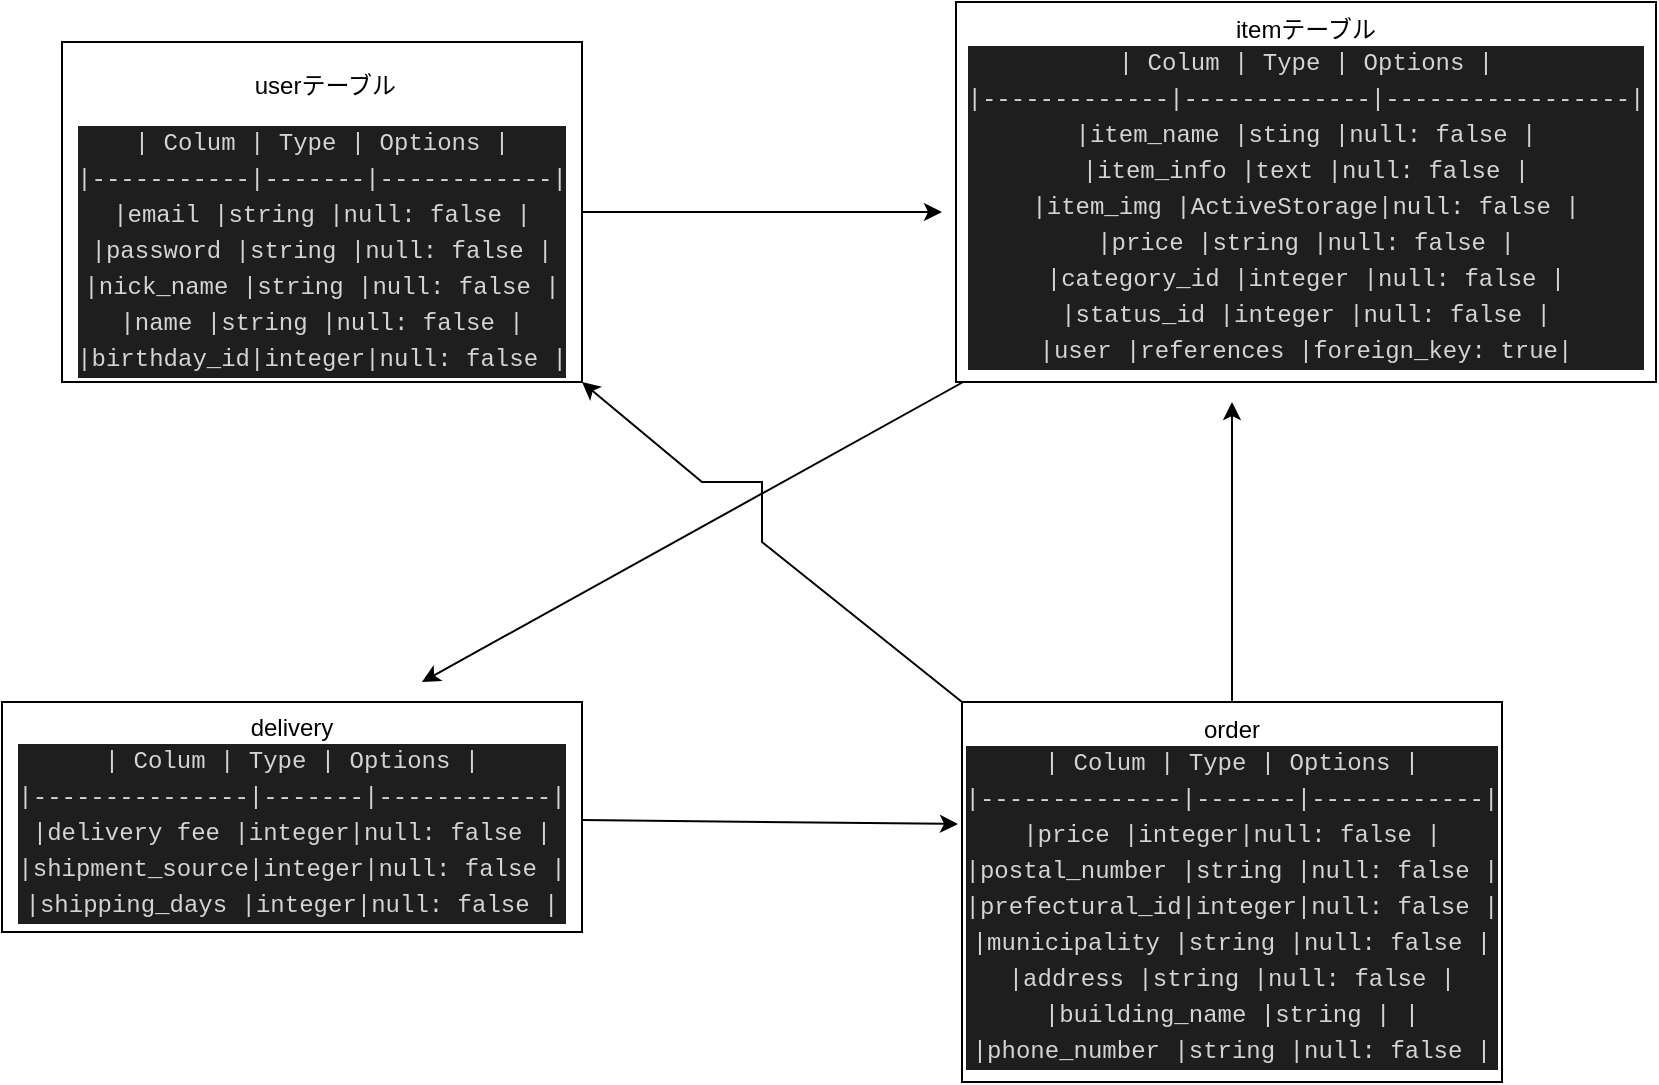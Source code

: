 <mxfile version="13.6.5">
    <diagram id="PVEE-m6z0i9MWGZsdS4O" name="ページ1">
        <mxGraphModel dx="1128" dy="859" grid="1" gridSize="10" guides="1" tooltips="1" connect="1" arrows="1" fold="1" page="1" pageScale="1" pageWidth="827" pageHeight="1169" math="0" shadow="0">
            <root>
                <mxCell id="0"/>
                <mxCell id="1" parent="0"/>
                <mxCell id="32" style="edgeStyle=none;rounded=0;orthogonalLoop=1;jettySize=auto;html=1;" edge="1" parent="1" source="5">
                    <mxGeometry relative="1" as="geometry">
                        <mxPoint x="470" y="275" as="targetPoint"/>
                    </mxGeometry>
                </mxCell>
                <mxCell id="5" value="&lt;p&gt;&amp;nbsp;userテーブル&lt;/p&gt;&lt;div style=&quot;color: rgb(212 , 212 , 212) ; background-color: rgb(30 , 30 , 30) ; font-family: &amp;#34;menlo&amp;#34; , &amp;#34;monaco&amp;#34; , &amp;#34;courier new&amp;#34; , monospace ; line-height: 18px&quot;&gt;&lt;div&gt;| Colum     | Type  | Options    |&lt;/div&gt;&lt;div&gt;|-----------|-------|------------|&lt;/div&gt;&lt;div&gt;|email      |string |null: false |&lt;/div&gt;&lt;div&gt;|password   |string |null: false |&lt;/div&gt;&lt;div&gt;|nick_name  |string |null: false |&lt;/div&gt;&lt;div&gt;|name       |string |null: false |&lt;/div&gt;&lt;div&gt;|birthday_id|integer|null: false |&lt;/div&gt;&lt;/div&gt;" style="whiteSpace=wrap;html=1;" vertex="1" parent="1">
                    <mxGeometry x="30" y="190" width="260" height="170" as="geometry"/>
                </mxCell>
                <mxCell id="17" style="edgeStyle=none;rounded=0;orthogonalLoop=1;jettySize=auto;html=1;" edge="1" parent="1" source="6">
                    <mxGeometry relative="1" as="geometry">
                        <mxPoint x="210" y="510" as="targetPoint"/>
                    </mxGeometry>
                </mxCell>
                <mxCell id="6" value="itemテーブル&lt;br&gt;&lt;div style=&quot;color: rgb(212 , 212 , 212) ; background-color: rgb(30 , 30 , 30) ; font-family: &amp;#34;menlo&amp;#34; , &amp;#34;monaco&amp;#34; , &amp;#34;courier new&amp;#34; , monospace ; line-height: 18px&quot;&gt;&lt;div&gt;| Colum       | Type        | Options         |&lt;/div&gt;&lt;div&gt;|-------------|-------------|-----------------|&lt;/div&gt;&lt;div&gt;|item_name |sting        |null: false      |&lt;/div&gt;&lt;div&gt;|item_info    |text         |null: false      |&lt;/div&gt;&lt;div&gt;|item_img     |ActiveStorage|null: false      |&lt;/div&gt;&lt;div&gt;|price        |string       |null: false      |&lt;/div&gt;&lt;div&gt;|category_id  |integer      |null: false      |&lt;/div&gt;&lt;div&gt;|status_id    |integer      |null: false      |&lt;/div&gt;&lt;div&gt;|user         |references   |foreign_key: true|&lt;/div&gt;&lt;/div&gt;" style="whiteSpace=wrap;html=1;" vertex="1" parent="1">
                    <mxGeometry x="477" y="170" width="350" height="190" as="geometry"/>
                </mxCell>
                <mxCell id="19" style="edgeStyle=none;rounded=0;orthogonalLoop=1;jettySize=auto;html=1;" edge="1" parent="1" source="12">
                    <mxGeometry relative="1" as="geometry">
                        <mxPoint x="615" y="370" as="targetPoint"/>
                    </mxGeometry>
                </mxCell>
                <mxCell id="29" style="edgeStyle=none;rounded=0;orthogonalLoop=1;jettySize=auto;html=1;exitX=0;exitY=0;exitDx=0;exitDy=0;entryX=1;entryY=1;entryDx=0;entryDy=0;" edge="1" parent="1" source="12" target="5">
                    <mxGeometry relative="1" as="geometry">
                        <Array as="points">
                            <mxPoint x="380" y="440"/>
                            <mxPoint x="380" y="410"/>
                            <mxPoint x="350" y="410"/>
                        </Array>
                    </mxGeometry>
                </mxCell>
                <mxCell id="12" value="order&lt;br&gt;&lt;div style=&quot;color: rgb(212 , 212 , 212) ; background-color: rgb(30 , 30 , 30) ; font-family: &amp;#34;menlo&amp;#34; , &amp;#34;monaco&amp;#34; , &amp;#34;courier new&amp;#34; , monospace ; line-height: 18px&quot;&gt;&lt;div&gt;| Colum        | Type  | Options    |&lt;/div&gt;&lt;div&gt;|--------------|-------|------------|&lt;/div&gt;&lt;div&gt;|price         |integer|null: false |&lt;/div&gt;&lt;div&gt;|postal_number |string |null: false |&lt;/div&gt;&lt;div&gt;|prefectural_id|integer|null: false |&lt;/div&gt;&lt;div&gt;|municipality  |string |null: false |&lt;/div&gt;&lt;div&gt;|address       |string |null: false |&lt;/div&gt;&lt;div&gt;|building_name |string |            |&lt;/div&gt;&lt;div&gt;|phone_number  |string |null: false |&lt;/div&gt;&lt;/div&gt;" style="whiteSpace=wrap;html=1;" vertex="1" parent="1">
                    <mxGeometry x="480" y="520" width="270" height="190" as="geometry"/>
                </mxCell>
                <mxCell id="18" style="edgeStyle=none;rounded=0;orthogonalLoop=1;jettySize=auto;html=1;" edge="1" parent="1" source="13">
                    <mxGeometry relative="1" as="geometry">
                        <mxPoint x="478" y="581" as="targetPoint"/>
                    </mxGeometry>
                </mxCell>
                <mxCell id="13" value="delivery&lt;br&gt;&lt;div style=&quot;color: rgb(212 , 212 , 212) ; background-color: rgb(30 , 30 , 30) ; font-family: &amp;#34;menlo&amp;#34; , &amp;#34;monaco&amp;#34; , &amp;#34;courier new&amp;#34; , monospace ; line-height: 18px&quot;&gt;&lt;div&gt;| Colum         | Type  | Options    |&lt;/div&gt;&lt;div&gt;|---------------|-------|------------|&lt;/div&gt;&lt;div&gt;|delivery fee   |integer|null: false |&lt;/div&gt;&lt;div&gt;|shipment_source|integer|null: false |&lt;/div&gt;&lt;div&gt;|shipping_days  |integer|null: false |&lt;/div&gt;&lt;/div&gt;" style="whiteSpace=wrap;html=1;" vertex="1" parent="1">
                    <mxGeometry y="520" width="290" height="115" as="geometry"/>
                </mxCell>
            </root>
        </mxGraphModel>
    </diagram>
</mxfile>